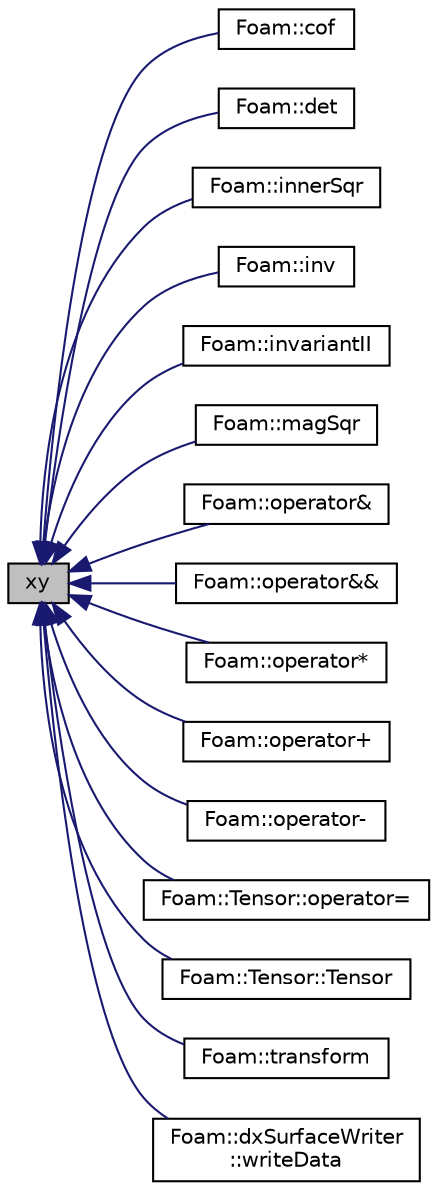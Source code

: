 digraph "xy"
{
  bgcolor="transparent";
  edge [fontname="Helvetica",fontsize="10",labelfontname="Helvetica",labelfontsize="10"];
  node [fontname="Helvetica",fontsize="10",shape=record];
  rankdir="LR";
  Node1 [label="xy",height=0.2,width=0.4,color="black", fillcolor="grey75", style="filled", fontcolor="black"];
  Node1 -> Node2 [dir="back",color="midnightblue",fontsize="10",style="solid",fontname="Helvetica"];
  Node2 [label="Foam::cof",height=0.2,width=0.4,color="black",URL="$a10936.html#aba11e623225195f0c7e66326ad667863",tooltip="Return the cofactor symmetric tensor of a symmetric tensor. "];
  Node1 -> Node3 [dir="back",color="midnightblue",fontsize="10",style="solid",fontname="Helvetica"];
  Node3 [label="Foam::det",height=0.2,width=0.4,color="black",URL="$a10936.html#a7a7d427803e13e2d25077375a0d8ee06",tooltip="Return the determinant of a symmetric tensor. "];
  Node1 -> Node4 [dir="back",color="midnightblue",fontsize="10",style="solid",fontname="Helvetica"];
  Node4 [label="Foam::innerSqr",height=0.2,width=0.4,color="black",URL="$a10936.html#af4ea737769ba0a1b12053a2c967e6402",tooltip="Inner-sqr of a symmetric tensor. "];
  Node1 -> Node5 [dir="back",color="midnightblue",fontsize="10",style="solid",fontname="Helvetica"];
  Node5 [label="Foam::inv",height=0.2,width=0.4,color="black",URL="$a10936.html#ac6cce89d9430d6a8a200c00aca98cb7c",tooltip="Return the inverse of a symmetric tensor give the determinant. "];
  Node1 -> Node6 [dir="back",color="midnightblue",fontsize="10",style="solid",fontname="Helvetica"];
  Node6 [label="Foam::invariantII",height=0.2,width=0.4,color="black",URL="$a10936.html#a9bcc9c04ae69d1aaf3371fd6393887e4",tooltip="Return the 2nd invariant of a symmetric tensor. "];
  Node1 -> Node7 [dir="back",color="midnightblue",fontsize="10",style="solid",fontname="Helvetica"];
  Node7 [label="Foam::magSqr",height=0.2,width=0.4,color="black",URL="$a10936.html#ab396daf9c75d7e637299970b85d46699"];
  Node1 -> Node8 [dir="back",color="midnightblue",fontsize="10",style="solid",fontname="Helvetica"];
  Node8 [label="Foam::operator&",height=0.2,width=0.4,color="black",URL="$a10936.html#a4e2687b7e13cf77a6450911a5c7f8cba",tooltip="Inner-product between two symmetric tensors. "];
  Node1 -> Node9 [dir="back",color="midnightblue",fontsize="10",style="solid",fontname="Helvetica"];
  Node9 [label="Foam::operator&&",height=0.2,width=0.4,color="black",URL="$a10936.html#ae31084d780daf886362926c1eba240c6",tooltip="Double-dot-product between a symmetric tensor and a symmetric tensor. "];
  Node1 -> Node10 [dir="back",color="midnightblue",fontsize="10",style="solid",fontname="Helvetica"];
  Node10 [label="Foam::operator*",height=0.2,width=0.4,color="black",URL="$a10936.html#ab06add5d4ff3c6d00b2e036f5cc90eaa",tooltip="Hodge Dual operator (tensor -> vector) "];
  Node1 -> Node11 [dir="back",color="midnightblue",fontsize="10",style="solid",fontname="Helvetica"];
  Node11 [label="Foam::operator+",height=0.2,width=0.4,color="black",URL="$a10936.html#a6cb3dc56c718ed391b74d817f8d49367"];
  Node1 -> Node12 [dir="back",color="midnightblue",fontsize="10",style="solid",fontname="Helvetica"];
  Node12 [label="Foam::operator-",height=0.2,width=0.4,color="black",URL="$a10936.html#a98d691ddfb52c15ee9e02a863709f7b2"];
  Node1 -> Node13 [dir="back",color="midnightblue",fontsize="10",style="solid",fontname="Helvetica"];
  Node13 [label="Foam::Tensor::operator=",height=0.2,width=0.4,color="black",URL="$a02656.html#a524fa973dba20cdfa6bc3be3195494a1",tooltip="Assign to a SymmTensor. "];
  Node1 -> Node14 [dir="back",color="midnightblue",fontsize="10",style="solid",fontname="Helvetica"];
  Node14 [label="Foam::Tensor::Tensor",height=0.2,width=0.4,color="black",URL="$a02656.html#a7334545f6b9895a242bca7a95a928276",tooltip="Construct given SymmTensor. "];
  Node1 -> Node15 [dir="back",color="midnightblue",fontsize="10",style="solid",fontname="Helvetica"];
  Node15 [label="Foam::transform",height=0.2,width=0.4,color="black",URL="$a10936.html#a2398526b38a4e70fd5c67cbfd9139fc0"];
  Node1 -> Node16 [dir="back",color="midnightblue",fontsize="10",style="solid",fontname="Helvetica"];
  Node16 [label="Foam::dxSurfaceWriter\l::writeData",height=0.2,width=0.4,color="black",URL="$a00604.html#acb257dd0f2e708e03f47a7aeb42021ed"];
}
